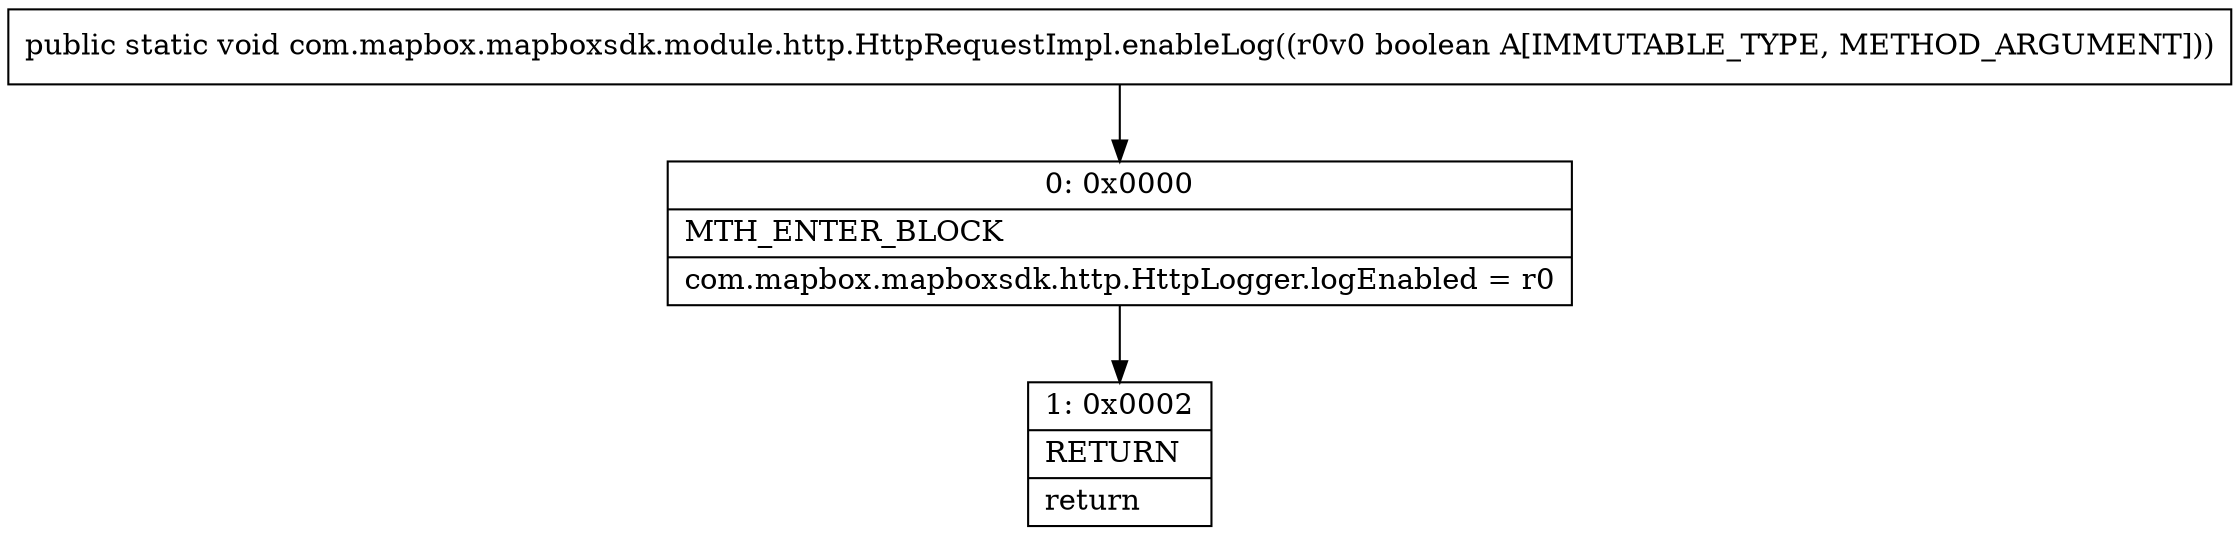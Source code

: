 digraph "CFG forcom.mapbox.mapboxsdk.module.http.HttpRequestImpl.enableLog(Z)V" {
Node_0 [shape=record,label="{0\:\ 0x0000|MTH_ENTER_BLOCK\l|com.mapbox.mapboxsdk.http.HttpLogger.logEnabled = r0\l}"];
Node_1 [shape=record,label="{1\:\ 0x0002|RETURN\l|return\l}"];
MethodNode[shape=record,label="{public static void com.mapbox.mapboxsdk.module.http.HttpRequestImpl.enableLog((r0v0 boolean A[IMMUTABLE_TYPE, METHOD_ARGUMENT])) }"];
MethodNode -> Node_0;
Node_0 -> Node_1;
}

